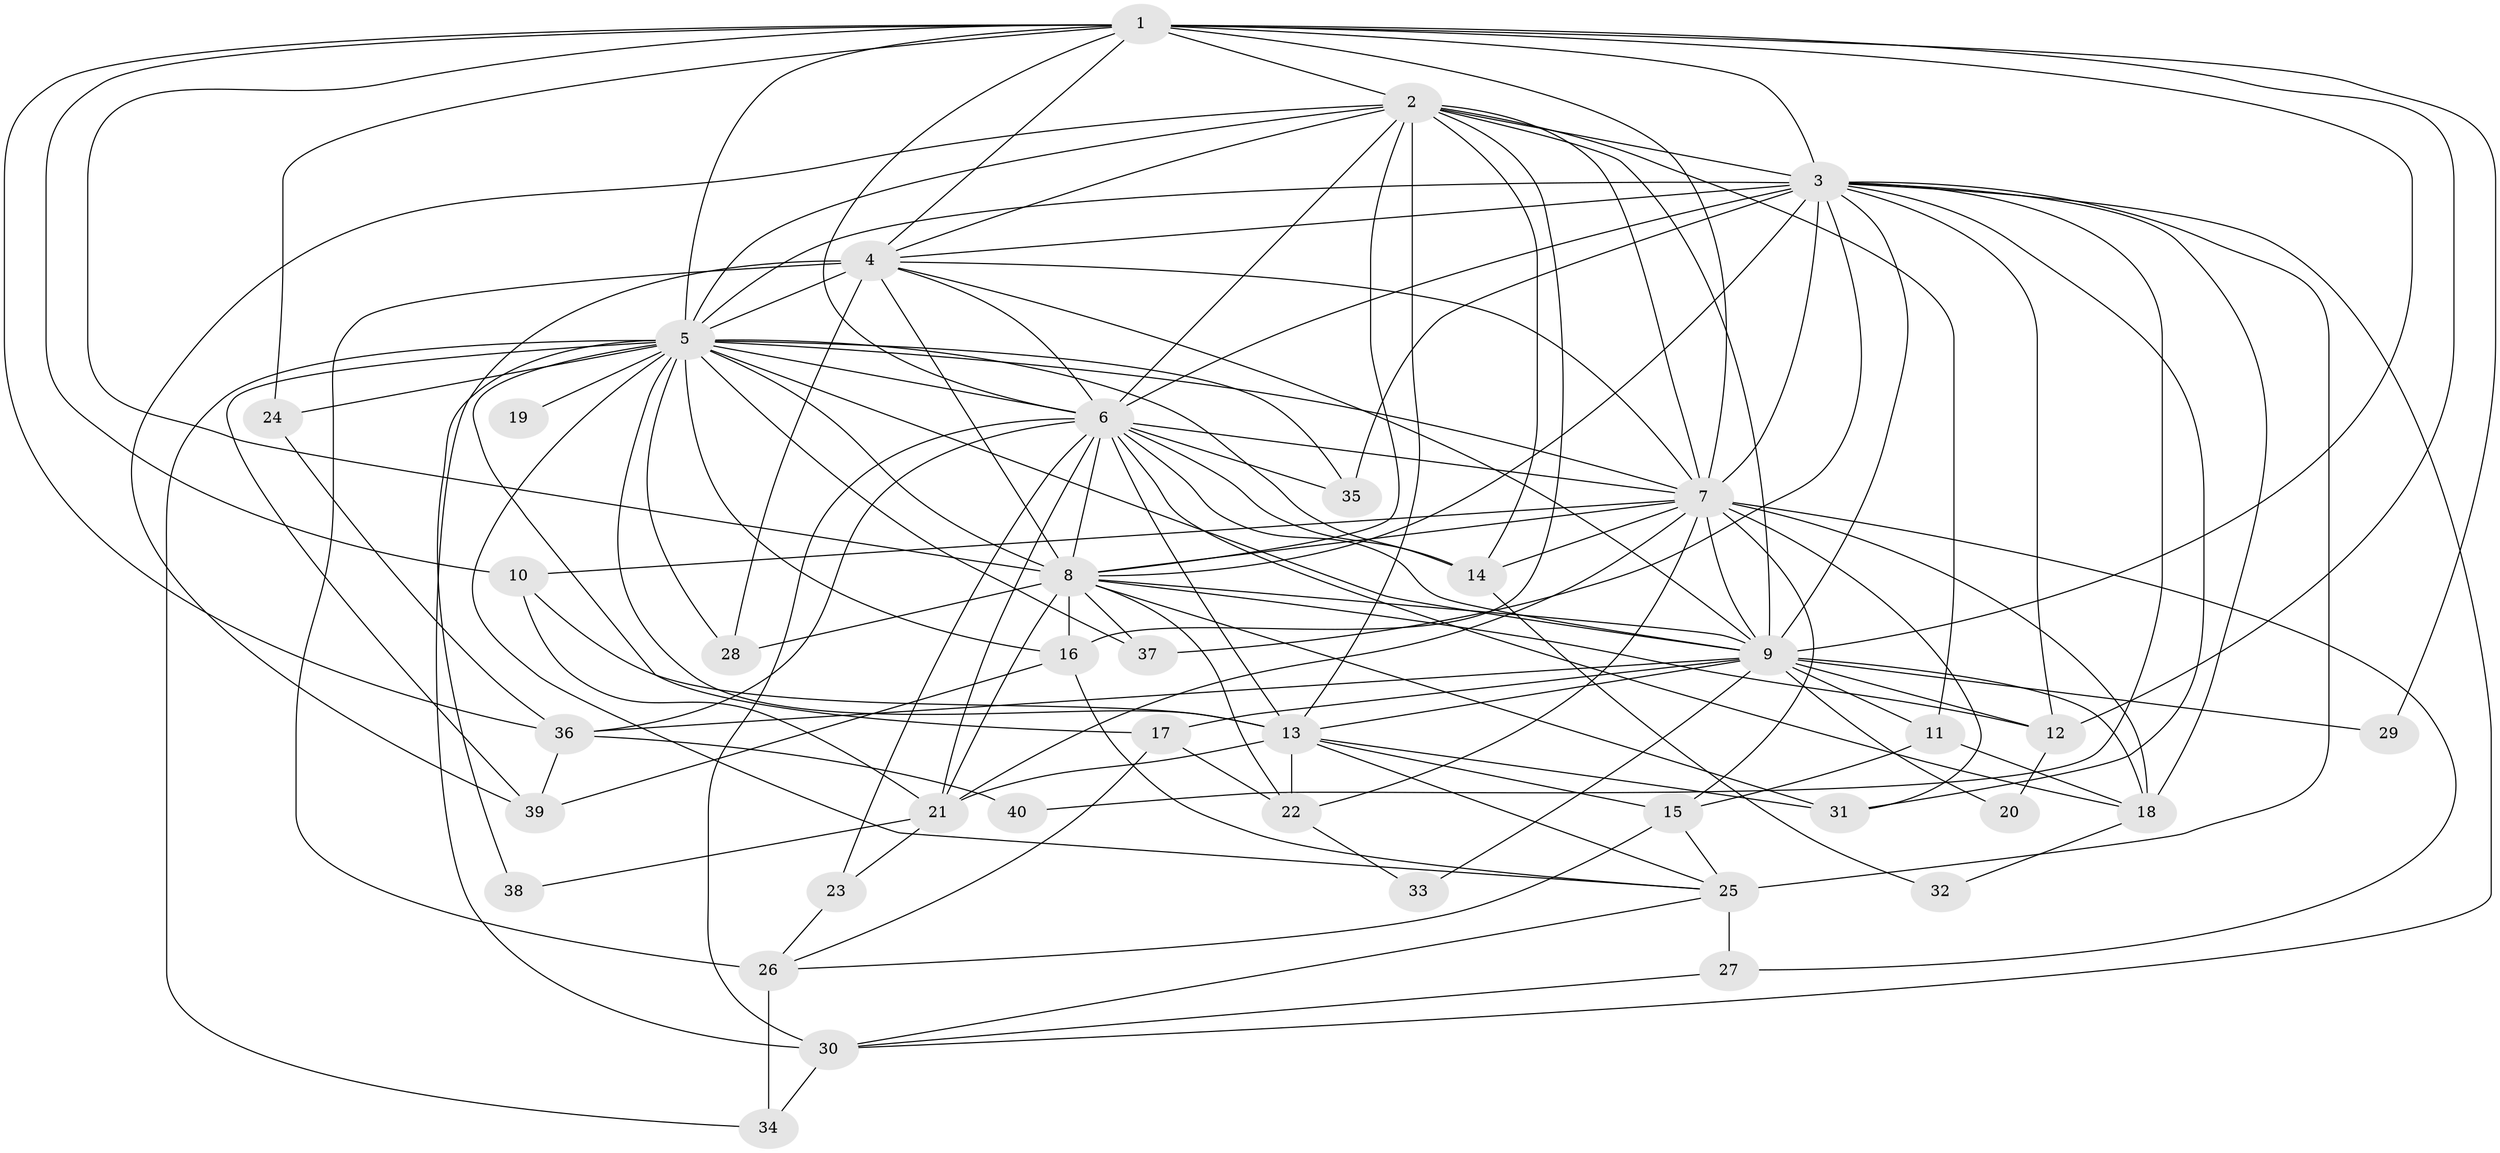 // original degree distribution, {16: 0.01020408163265306, 22: 0.02040816326530612, 20: 0.030612244897959183, 21: 0.02040816326530612, 25: 0.01020408163265306, 14: 0.01020408163265306, 7: 0.01020408163265306, 3: 0.23469387755102042, 5: 0.07142857142857142, 4: 0.061224489795918366, 6: 0.01020408163265306, 2: 0.5102040816326531}
// Generated by graph-tools (version 1.1) at 2025/49/03/04/25 22:49:26]
// undirected, 40 vertices, 132 edges
graph export_dot {
  node [color=gray90,style=filled];
  1;
  2;
  3;
  4;
  5;
  6;
  7;
  8;
  9;
  10;
  11;
  12;
  13;
  14;
  15;
  16;
  17;
  18;
  19;
  20;
  21;
  22;
  23;
  24;
  25;
  26;
  27;
  28;
  29;
  30;
  31;
  32;
  33;
  34;
  35;
  36;
  37;
  38;
  39;
  40;
  1 -- 2 [weight=1.0];
  1 -- 3 [weight=2.0];
  1 -- 4 [weight=1.0];
  1 -- 5 [weight=1.0];
  1 -- 6 [weight=1.0];
  1 -- 7 [weight=2.0];
  1 -- 8 [weight=1.0];
  1 -- 9 [weight=1.0];
  1 -- 10 [weight=2.0];
  1 -- 12 [weight=1.0];
  1 -- 24 [weight=1.0];
  1 -- 29 [weight=1.0];
  1 -- 36 [weight=1.0];
  2 -- 3 [weight=3.0];
  2 -- 4 [weight=1.0];
  2 -- 5 [weight=1.0];
  2 -- 6 [weight=2.0];
  2 -- 7 [weight=3.0];
  2 -- 8 [weight=1.0];
  2 -- 9 [weight=1.0];
  2 -- 11 [weight=1.0];
  2 -- 13 [weight=6.0];
  2 -- 14 [weight=1.0];
  2 -- 16 [weight=1.0];
  2 -- 39 [weight=1.0];
  3 -- 4 [weight=2.0];
  3 -- 5 [weight=2.0];
  3 -- 6 [weight=2.0];
  3 -- 7 [weight=2.0];
  3 -- 8 [weight=3.0];
  3 -- 9 [weight=2.0];
  3 -- 12 [weight=1.0];
  3 -- 18 [weight=1.0];
  3 -- 25 [weight=5.0];
  3 -- 30 [weight=1.0];
  3 -- 31 [weight=1.0];
  3 -- 35 [weight=1.0];
  3 -- 37 [weight=1.0];
  3 -- 40 [weight=1.0];
  4 -- 5 [weight=1.0];
  4 -- 6 [weight=1.0];
  4 -- 7 [weight=1.0];
  4 -- 8 [weight=3.0];
  4 -- 9 [weight=1.0];
  4 -- 26 [weight=6.0];
  4 -- 28 [weight=2.0];
  4 -- 30 [weight=1.0];
  5 -- 6 [weight=2.0];
  5 -- 7 [weight=1.0];
  5 -- 8 [weight=1.0];
  5 -- 9 [weight=1.0];
  5 -- 13 [weight=1.0];
  5 -- 14 [weight=1.0];
  5 -- 16 [weight=1.0];
  5 -- 17 [weight=1.0];
  5 -- 19 [weight=1.0];
  5 -- 24 [weight=2.0];
  5 -- 25 [weight=1.0];
  5 -- 28 [weight=1.0];
  5 -- 34 [weight=1.0];
  5 -- 35 [weight=1.0];
  5 -- 37 [weight=1.0];
  5 -- 38 [weight=1.0];
  5 -- 39 [weight=1.0];
  6 -- 7 [weight=1.0];
  6 -- 8 [weight=1.0];
  6 -- 9 [weight=1.0];
  6 -- 13 [weight=1.0];
  6 -- 14 [weight=1.0];
  6 -- 18 [weight=1.0];
  6 -- 21 [weight=1.0];
  6 -- 23 [weight=2.0];
  6 -- 30 [weight=1.0];
  6 -- 35 [weight=1.0];
  6 -- 36 [weight=1.0];
  7 -- 8 [weight=1.0];
  7 -- 9 [weight=2.0];
  7 -- 10 [weight=1.0];
  7 -- 14 [weight=1.0];
  7 -- 15 [weight=1.0];
  7 -- 18 [weight=1.0];
  7 -- 21 [weight=1.0];
  7 -- 22 [weight=2.0];
  7 -- 27 [weight=1.0];
  7 -- 31 [weight=1.0];
  8 -- 9 [weight=1.0];
  8 -- 12 [weight=1.0];
  8 -- 16 [weight=4.0];
  8 -- 21 [weight=1.0];
  8 -- 22 [weight=2.0];
  8 -- 28 [weight=3.0];
  8 -- 31 [weight=1.0];
  8 -- 37 [weight=1.0];
  9 -- 11 [weight=1.0];
  9 -- 12 [weight=1.0];
  9 -- 13 [weight=1.0];
  9 -- 17 [weight=1.0];
  9 -- 18 [weight=1.0];
  9 -- 20 [weight=1.0];
  9 -- 29 [weight=2.0];
  9 -- 33 [weight=1.0];
  9 -- 36 [weight=1.0];
  10 -- 13 [weight=1.0];
  10 -- 21 [weight=1.0];
  11 -- 15 [weight=1.0];
  11 -- 18 [weight=1.0];
  12 -- 20 [weight=1.0];
  13 -- 15 [weight=2.0];
  13 -- 21 [weight=1.0];
  13 -- 22 [weight=1.0];
  13 -- 25 [weight=1.0];
  13 -- 31 [weight=1.0];
  14 -- 32 [weight=1.0];
  15 -- 25 [weight=1.0];
  15 -- 26 [weight=1.0];
  16 -- 25 [weight=1.0];
  16 -- 39 [weight=1.0];
  17 -- 22 [weight=1.0];
  17 -- 26 [weight=1.0];
  18 -- 32 [weight=1.0];
  21 -- 23 [weight=1.0];
  21 -- 38 [weight=1.0];
  22 -- 33 [weight=1.0];
  23 -- 26 [weight=2.0];
  24 -- 36 [weight=1.0];
  25 -- 27 [weight=1.0];
  25 -- 30 [weight=1.0];
  26 -- 34 [weight=1.0];
  27 -- 30 [weight=1.0];
  30 -- 34 [weight=1.0];
  36 -- 39 [weight=1.0];
  36 -- 40 [weight=1.0];
}
